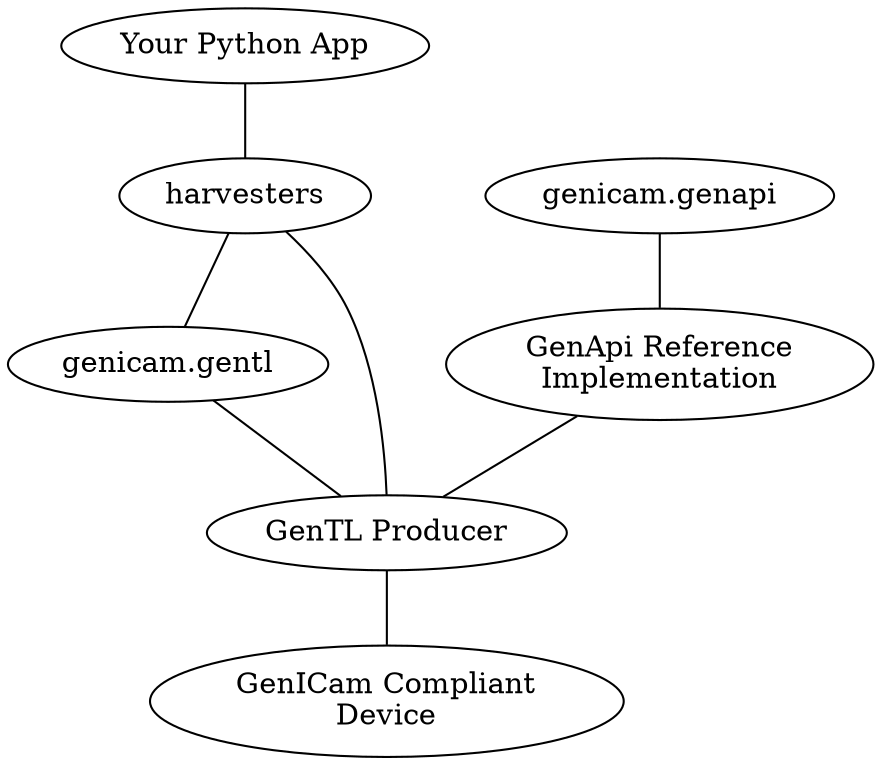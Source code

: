 digraph G {
  c [label="Your Python App"]
  h [label="harvesters"]
  a [label="genicam.genapi"]
  t [label="genicam.gentl"]
  p [label="GenTL Producer"]
  r [label="GenApi Reference\nImplementation"]
  d [label="GenICam Compliant\nDevice"]

  c -> h [arrowhead=none];
  h -> p [arrowhead=none];
  h -> t [arrowhead=none];
  t -> p [arrowhead=none];
  a -> r [arrowhead=none];
  r -> p [arrowhead=none];
  p -> d [arrowhead=none];
}

